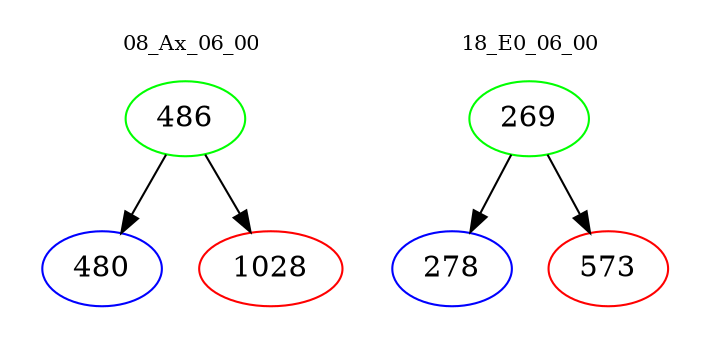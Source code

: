 digraph{
subgraph cluster_0 {
color = white
label = "08_Ax_06_00";
fontsize=10;
T0_486 [label="486", color="green"]
T0_486 -> T0_480 [color="black"]
T0_480 [label="480", color="blue"]
T0_486 -> T0_1028 [color="black"]
T0_1028 [label="1028", color="red"]
}
subgraph cluster_1 {
color = white
label = "18_E0_06_00";
fontsize=10;
T1_269 [label="269", color="green"]
T1_269 -> T1_278 [color="black"]
T1_278 [label="278", color="blue"]
T1_269 -> T1_573 [color="black"]
T1_573 [label="573", color="red"]
}
}
